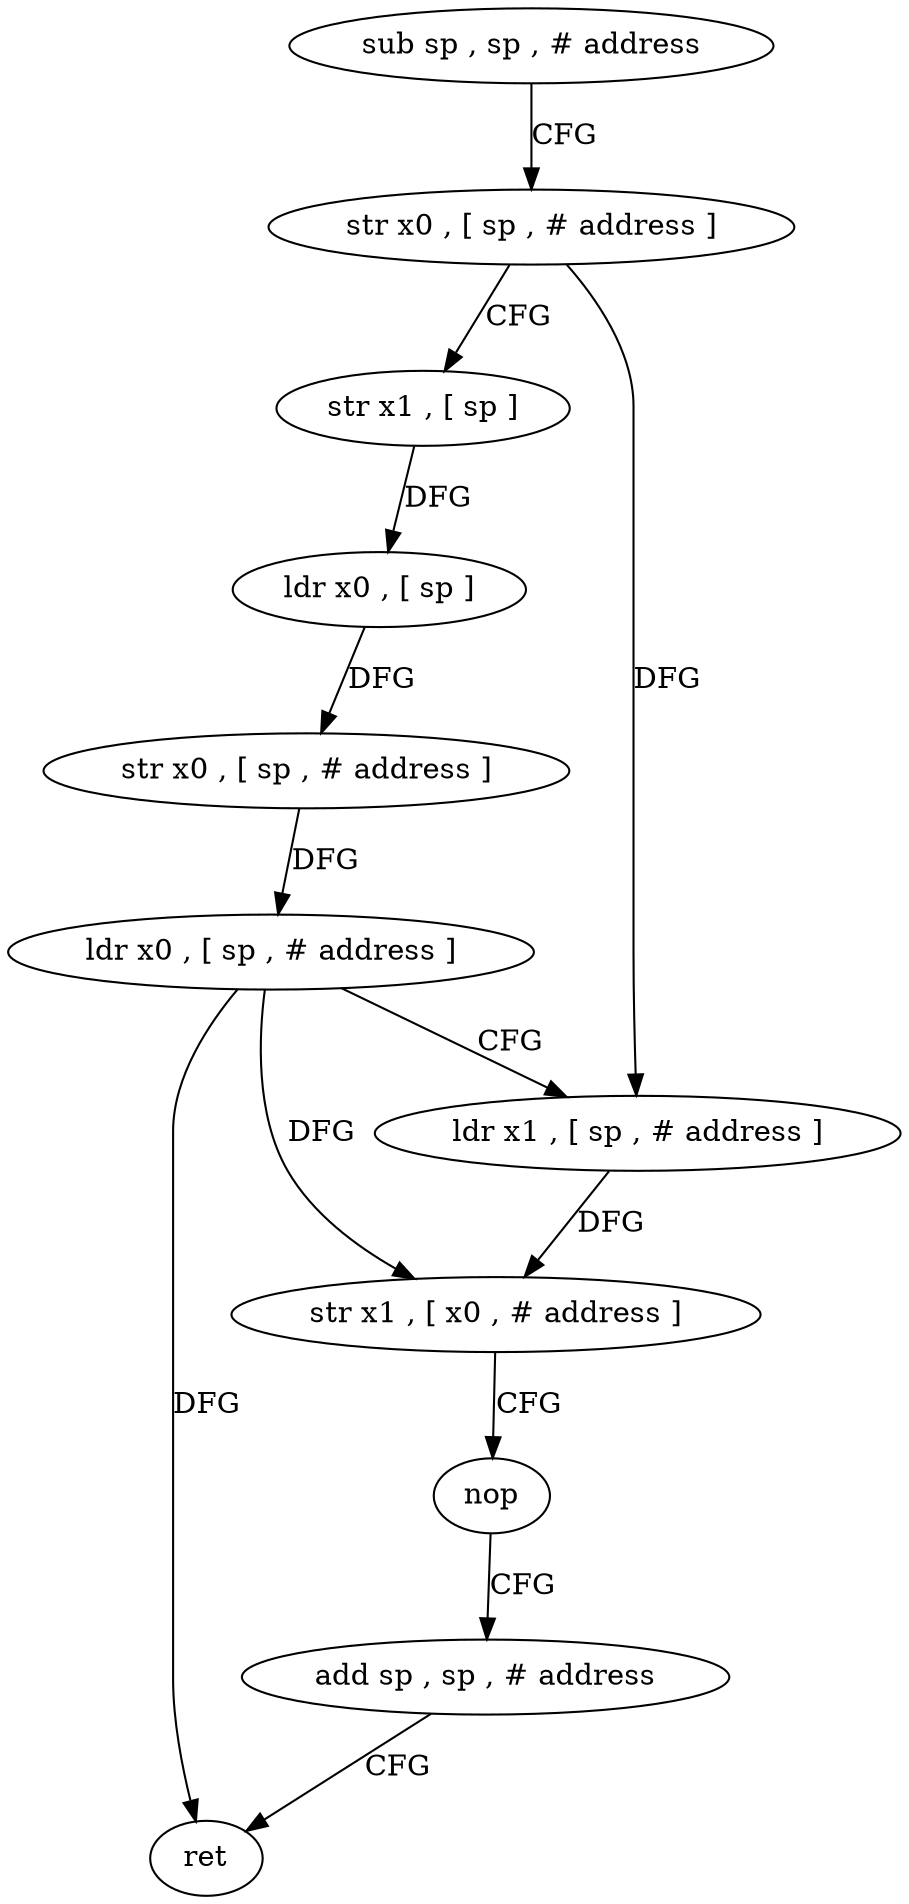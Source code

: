 digraph "func" {
"151260" [label = "sub sp , sp , # address" ]
"151264" [label = "str x0 , [ sp , # address ]" ]
"151268" [label = "str x1 , [ sp ]" ]
"151272" [label = "ldr x0 , [ sp ]" ]
"151276" [label = "str x0 , [ sp , # address ]" ]
"151280" [label = "ldr x0 , [ sp , # address ]" ]
"151284" [label = "ldr x1 , [ sp , # address ]" ]
"151288" [label = "str x1 , [ x0 , # address ]" ]
"151292" [label = "nop" ]
"151296" [label = "add sp , sp , # address" ]
"151300" [label = "ret" ]
"151260" -> "151264" [ label = "CFG" ]
"151264" -> "151268" [ label = "CFG" ]
"151264" -> "151284" [ label = "DFG" ]
"151268" -> "151272" [ label = "DFG" ]
"151272" -> "151276" [ label = "DFG" ]
"151276" -> "151280" [ label = "DFG" ]
"151280" -> "151284" [ label = "CFG" ]
"151280" -> "151288" [ label = "DFG" ]
"151280" -> "151300" [ label = "DFG" ]
"151284" -> "151288" [ label = "DFG" ]
"151288" -> "151292" [ label = "CFG" ]
"151292" -> "151296" [ label = "CFG" ]
"151296" -> "151300" [ label = "CFG" ]
}
